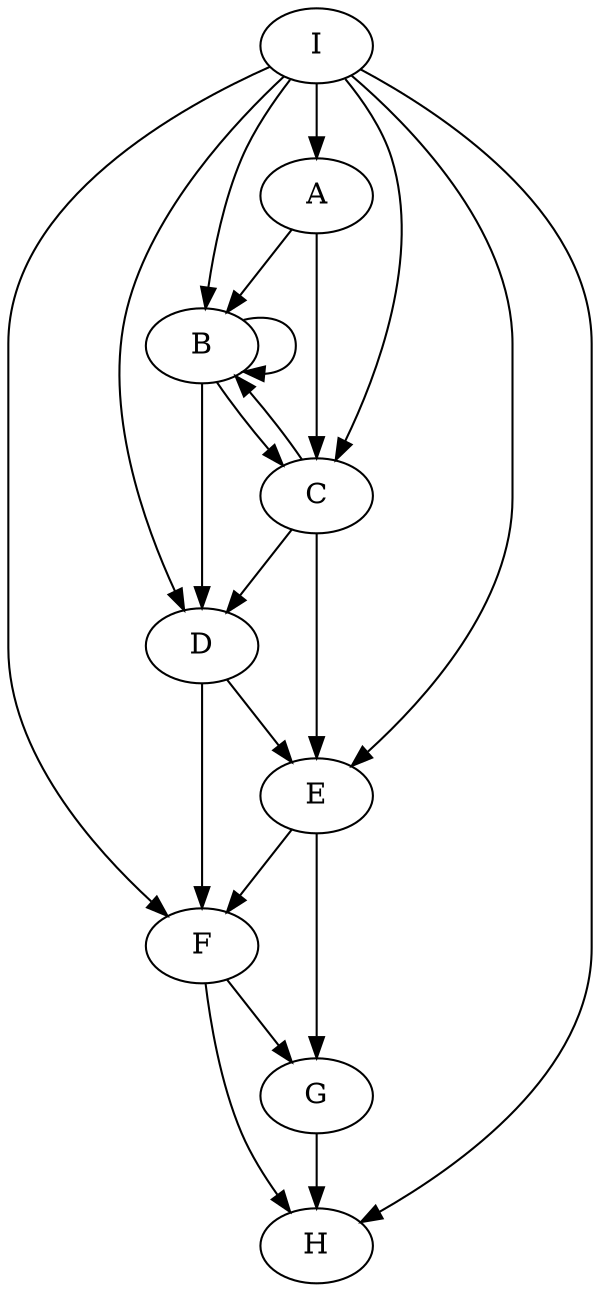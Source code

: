 digraph {
    0 [ label = "D" ]
    1 [ label = "A" ]
    2 [ label = "B" ]
    3 [ label = "G" ]
    4 [ label = "C" ]
    5 [ label = "H" ]
    6 [ label = "I" ]
    7 [ label = "E" ]
    8 [ label = "F" ]
    0 -> 7 [ ]
    0 -> 8 [ ]
    1 -> 2 [ ]
    1 -> 4 [ ]
    2 -> 4 [ ]
    2 -> 0 [ ]
    2 -> 2 [ ]
    3 -> 5 [ ]
    4 -> 0 [ ]
    4 -> 7 [ ]
    4 -> 2 [ ]
    6 -> 1 [ ]
    6 -> 2 [ ]
    6 -> 4 [ ]
    6 -> 0 [ ]
    6 -> 7 [ ]
    6 -> 8 [ ]
    6 -> 5 [ ]
    7 -> 8 [ ]
    7 -> 3 [ ]
    8 -> 3 [ ]
    8 -> 5 [ ]
}
